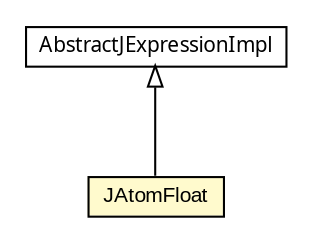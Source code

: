 #!/usr/local/bin/dot
#
# Class diagram 
# Generated by UMLGraph version 5.1 (http://www.umlgraph.org/)
#

digraph G {
	edge [fontname="arial",fontsize=10,labelfontname="arial",labelfontsize=10];
	node [fontname="arial",fontsize=10,shape=plaintext];
	nodesep=0.25;
	ranksep=0.5;
	// com.helger.jcodemodel.JAtomFloat
	c8660 [label=<<table title="com.helger.jcodemodel.JAtomFloat" border="0" cellborder="1" cellspacing="0" cellpadding="2" port="p" bgcolor="lemonChiffon" href="./JAtomFloat.html">
		<tr><td><table border="0" cellspacing="0" cellpadding="1">
<tr><td align="center" balign="center"> JAtomFloat </td></tr>
		</table></td></tr>
		</table>>, fontname="arial", fontcolor="black", fontsize=10.0];
	// com.helger.jcodemodel.AbstractJExpressionImpl
	c8688 [label=<<table title="com.helger.jcodemodel.AbstractJExpressionImpl" border="0" cellborder="1" cellspacing="0" cellpadding="2" port="p" href="./AbstractJExpressionImpl.html">
		<tr><td><table border="0" cellspacing="0" cellpadding="1">
<tr><td align="center" balign="center"><font face="ariali"> AbstractJExpressionImpl </font></td></tr>
		</table></td></tr>
		</table>>, fontname="arial", fontcolor="black", fontsize=10.0];
	//com.helger.jcodemodel.JAtomFloat extends com.helger.jcodemodel.AbstractJExpressionImpl
	c8688:p -> c8660:p [dir=back,arrowtail=empty];
}

